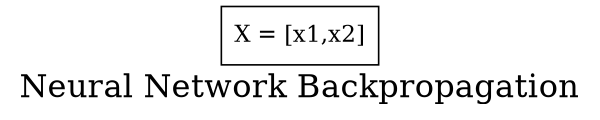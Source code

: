 


digraph NN
{
	label="Neural Network Backpropagation";
	fontsize=20;
	size="4,3";
	ratio=fill;

	X   [shape=box, label="X = [x1,x2]"];
}
